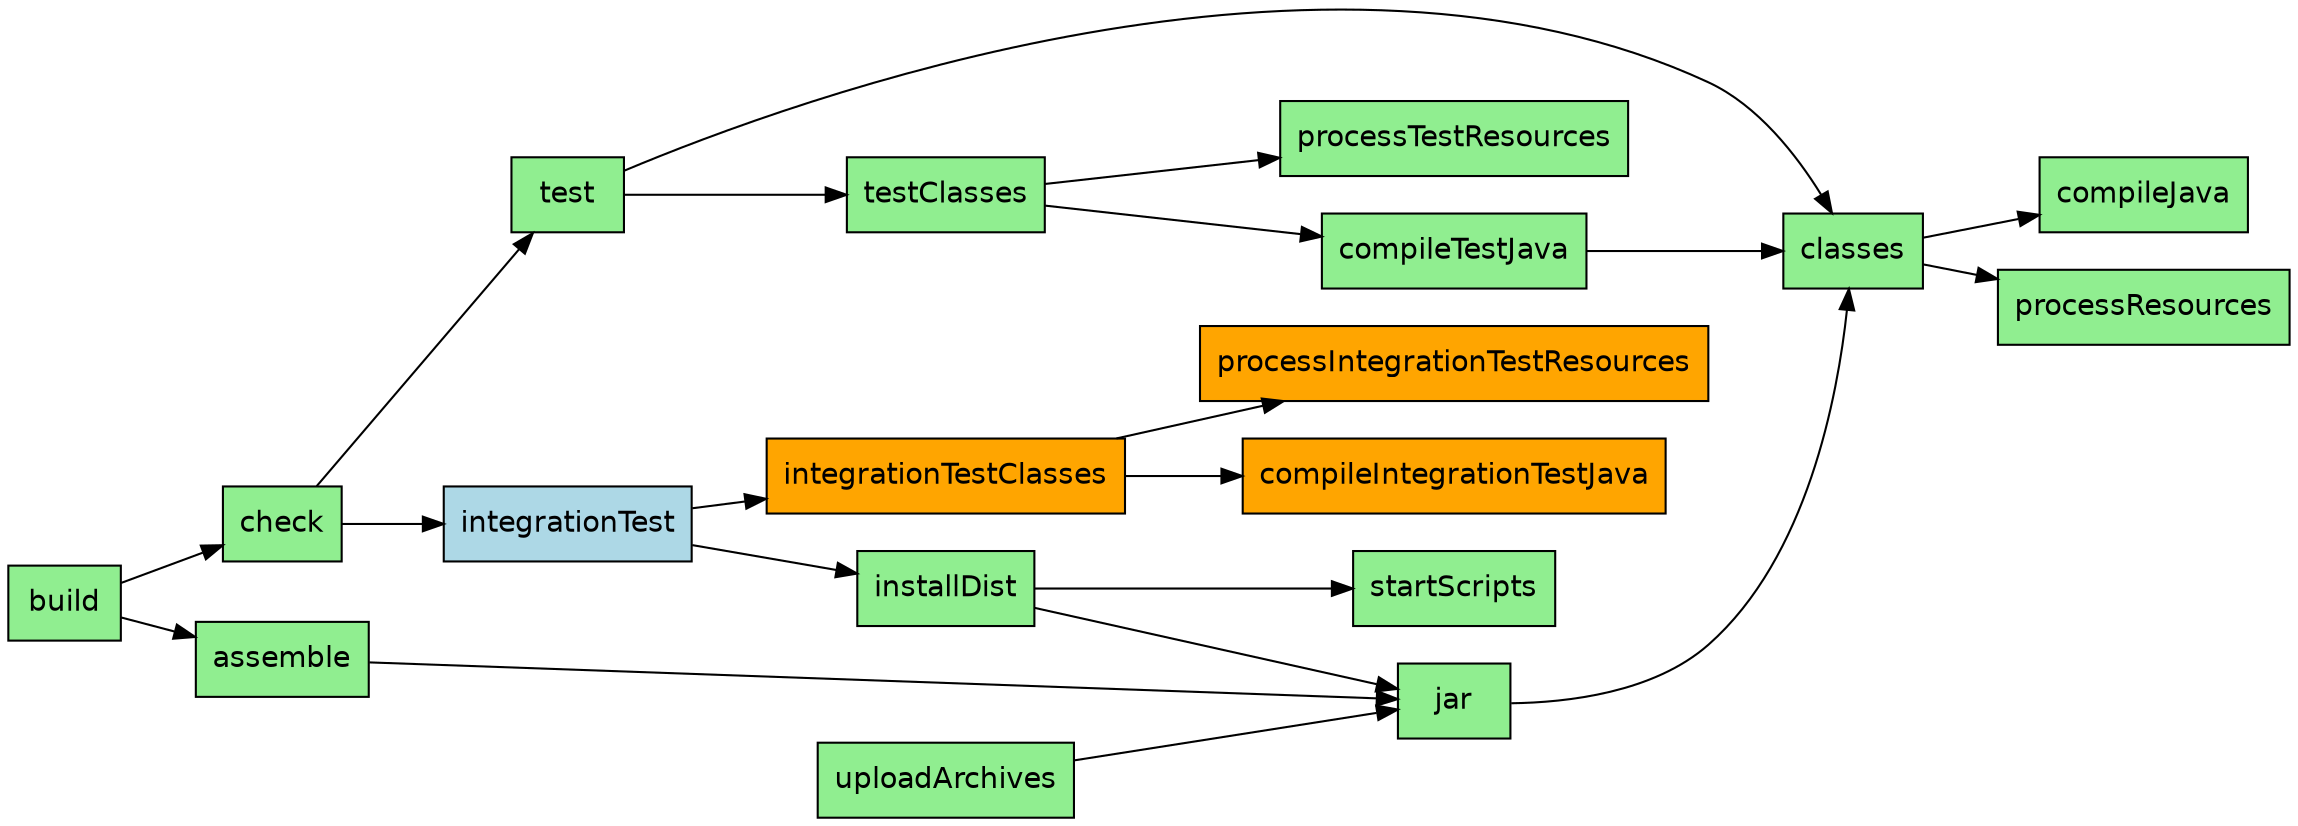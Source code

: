 digraph tasks
{
  rankdir=LR
  node [shape = "box", fillcolor = lightgreen, style=filled, fontname="helvetica"]
  build -> check
  build -> assemble
  check -> test
  test -> classes
  test -> testClasses
  testClasses -> compileTestJava
  testClasses -> processTestResources
  compileTestJava -> classes
  assemble -> jar
  uploadArchives -> jar
  jar -> classes
  classes -> compileJava
  classes -> processResources
  installDist -> startScripts
  installDist -> jar

  node [fillcolor = orange]

  integrationTestClasses -> compileIntegrationTestJava
  integrationTestClasses -> processIntegrationTestResources

  node [fillcolor = lightblue]

  integrationTest -> integrationTestClasses
  integrationTest -> installDist
  check -> integrationTest
}
